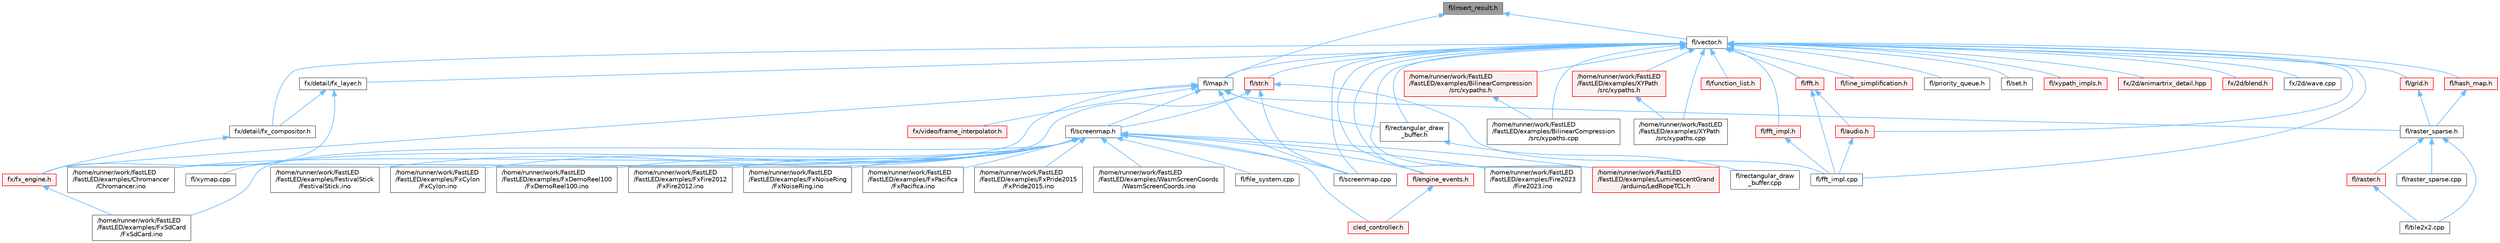 digraph "fl/insert_result.h"
{
 // INTERACTIVE_SVG=YES
 // LATEX_PDF_SIZE
  bgcolor="transparent";
  edge [fontname=Helvetica,fontsize=10,labelfontname=Helvetica,labelfontsize=10];
  node [fontname=Helvetica,fontsize=10,shape=box,height=0.2,width=0.4];
  Node1 [id="Node000001",label="fl/insert_result.h",height=0.2,width=0.4,color="gray40", fillcolor="grey60", style="filled", fontcolor="black",tooltip=" "];
  Node1 -> Node2 [id="edge1_Node000001_Node000002",dir="back",color="steelblue1",style="solid",tooltip=" "];
  Node2 [id="Node000002",label="fl/map.h",height=0.2,width=0.4,color="grey40", fillcolor="white", style="filled",URL="$dc/db7/map_8h.html",tooltip=" "];
  Node2 -> Node3 [id="edge2_Node000002_Node000003",dir="back",color="steelblue1",style="solid",tooltip=" "];
  Node3 [id="Node000003",label="/home/runner/work/FastLED\l/FastLED/examples/Chromancer\l/Chromancer.ino",height=0.2,width=0.4,color="grey40", fillcolor="white", style="filled",URL="$d1/ddb/_chromancer_8ino.html",tooltip=" "];
  Node2 -> Node4 [id="edge3_Node000002_Node000004",dir="back",color="steelblue1",style="solid",tooltip=" "];
  Node4 [id="Node000004",label="fl/raster_sparse.h",height=0.2,width=0.4,color="grey40", fillcolor="white", style="filled",URL="$d4/df9/raster__sparse_8h.html",tooltip=" "];
  Node4 -> Node5 [id="edge4_Node000004_Node000005",dir="back",color="steelblue1",style="solid",tooltip=" "];
  Node5 [id="Node000005",label="fl/raster.h",height=0.2,width=0.4,color="red", fillcolor="#FFF0F0", style="filled",URL="$d1/d1e/raster_8h.html",tooltip=" "];
  Node5 -> Node16 [id="edge5_Node000005_Node000016",dir="back",color="steelblue1",style="solid",tooltip=" "];
  Node16 [id="Node000016",label="fl/tile2x2.cpp",height=0.2,width=0.4,color="grey40", fillcolor="white", style="filled",URL="$db/d15/tile2x2_8cpp.html",tooltip=" "];
  Node4 -> Node19 [id="edge6_Node000004_Node000019",dir="back",color="steelblue1",style="solid",tooltip=" "];
  Node19 [id="Node000019",label="fl/raster_sparse.cpp",height=0.2,width=0.4,color="grey40", fillcolor="white", style="filled",URL="$d7/d58/raster__sparse_8cpp.html",tooltip=" "];
  Node4 -> Node16 [id="edge7_Node000004_Node000016",dir="back",color="steelblue1",style="solid",tooltip=" "];
  Node2 -> Node20 [id="edge8_Node000002_Node000020",dir="back",color="steelblue1",style="solid",tooltip=" "];
  Node20 [id="Node000020",label="fl/rectangular_draw\l_buffer.h",height=0.2,width=0.4,color="grey40", fillcolor="white", style="filled",URL="$d9/df3/rectangular__draw__buffer_8h.html",tooltip=" "];
  Node20 -> Node21 [id="edge9_Node000020_Node000021",dir="back",color="steelblue1",style="solid",tooltip=" "];
  Node21 [id="Node000021",label="fl/rectangular_draw\l_buffer.cpp",height=0.2,width=0.4,color="grey40", fillcolor="white", style="filled",URL="$d3/d8d/rectangular__draw__buffer_8cpp.html",tooltip=" "];
  Node2 -> Node22 [id="edge10_Node000002_Node000022",dir="back",color="steelblue1",style="solid",tooltip=" "];
  Node22 [id="Node000022",label="fl/screenmap.cpp",height=0.2,width=0.4,color="grey40", fillcolor="white", style="filled",URL="$d9/d6f/screenmap_8cpp.html",tooltip=" "];
  Node2 -> Node23 [id="edge11_Node000002_Node000023",dir="back",color="steelblue1",style="solid",tooltip=" "];
  Node23 [id="Node000023",label="fl/screenmap.h",height=0.2,width=0.4,color="grey40", fillcolor="white", style="filled",URL="$d7/d97/screenmap_8h.html",tooltip=" "];
  Node23 -> Node3 [id="edge12_Node000023_Node000003",dir="back",color="steelblue1",style="solid",tooltip=" "];
  Node23 -> Node24 [id="edge13_Node000023_Node000024",dir="back",color="steelblue1",style="solid",tooltip=" "];
  Node24 [id="Node000024",label="/home/runner/work/FastLED\l/FastLED/examples/FestivalStick\l/FestivalStick.ino",height=0.2,width=0.4,color="grey40", fillcolor="white", style="filled",URL="$dd/d43/_festival_stick_8ino.html",tooltip=" "];
  Node23 -> Node25 [id="edge14_Node000023_Node000025",dir="back",color="steelblue1",style="solid",tooltip=" "];
  Node25 [id="Node000025",label="/home/runner/work/FastLED\l/FastLED/examples/Fire2023\l/Fire2023.ino",height=0.2,width=0.4,color="grey40", fillcolor="white", style="filled",URL="$d8/d2c/_fire2023_8ino.html",tooltip=" "];
  Node23 -> Node26 [id="edge15_Node000023_Node000026",dir="back",color="steelblue1",style="solid",tooltip=" "];
  Node26 [id="Node000026",label="/home/runner/work/FastLED\l/FastLED/examples/FxCylon\l/FxCylon.ino",height=0.2,width=0.4,color="grey40", fillcolor="white", style="filled",URL="$db/d86/_fx_cylon_8ino.html",tooltip=" "];
  Node23 -> Node27 [id="edge16_Node000023_Node000027",dir="back",color="steelblue1",style="solid",tooltip=" "];
  Node27 [id="Node000027",label="/home/runner/work/FastLED\l/FastLED/examples/FxDemoReel100\l/FxDemoReel100.ino",height=0.2,width=0.4,color="grey40", fillcolor="white", style="filled",URL="$d1/d8f/_fx_demo_reel100_8ino.html",tooltip=" "];
  Node23 -> Node28 [id="edge17_Node000023_Node000028",dir="back",color="steelblue1",style="solid",tooltip=" "];
  Node28 [id="Node000028",label="/home/runner/work/FastLED\l/FastLED/examples/FxFire2012\l/FxFire2012.ino",height=0.2,width=0.4,color="grey40", fillcolor="white", style="filled",URL="$df/d57/_fx_fire2012_8ino.html",tooltip=" "];
  Node23 -> Node29 [id="edge18_Node000023_Node000029",dir="back",color="steelblue1",style="solid",tooltip=" "];
  Node29 [id="Node000029",label="/home/runner/work/FastLED\l/FastLED/examples/FxNoiseRing\l/FxNoiseRing.ino",height=0.2,width=0.4,color="grey40", fillcolor="white", style="filled",URL="$d3/dac/_fx_noise_ring_8ino.html",tooltip=" "];
  Node23 -> Node30 [id="edge19_Node000023_Node000030",dir="back",color="steelblue1",style="solid",tooltip=" "];
  Node30 [id="Node000030",label="/home/runner/work/FastLED\l/FastLED/examples/FxPacifica\l/FxPacifica.ino",height=0.2,width=0.4,color="grey40", fillcolor="white", style="filled",URL="$dc/ded/_fx_pacifica_8ino.html",tooltip=" "];
  Node23 -> Node31 [id="edge20_Node000023_Node000031",dir="back",color="steelblue1",style="solid",tooltip=" "];
  Node31 [id="Node000031",label="/home/runner/work/FastLED\l/FastLED/examples/FxPride2015\l/FxPride2015.ino",height=0.2,width=0.4,color="grey40", fillcolor="white", style="filled",URL="$d2/db0/_fx_pride2015_8ino.html",tooltip=" "];
  Node23 -> Node32 [id="edge21_Node000023_Node000032",dir="back",color="steelblue1",style="solid",tooltip=" "];
  Node32 [id="Node000032",label="/home/runner/work/FastLED\l/FastLED/examples/FxSdCard\l/FxSdCard.ino",height=0.2,width=0.4,color="grey40", fillcolor="white", style="filled",URL="$d7/d35/_fx_sd_card_8ino.html",tooltip=" "];
  Node23 -> Node33 [id="edge22_Node000023_Node000033",dir="back",color="steelblue1",style="solid",tooltip=" "];
  Node33 [id="Node000033",label="/home/runner/work/FastLED\l/FastLED/examples/LuminescentGrand\l/arduino/LedRopeTCL.h",height=0.2,width=0.4,color="red", fillcolor="#FFF0F0", style="filled",URL="$d9/d7e/_led_rope_t_c_l_8h.html",tooltip=" "];
  Node23 -> Node35 [id="edge23_Node000023_Node000035",dir="back",color="steelblue1",style="solid",tooltip=" "];
  Node35 [id="Node000035",label="/home/runner/work/FastLED\l/FastLED/examples/WasmScreenCoords\l/WasmScreenCoords.ino",height=0.2,width=0.4,color="grey40", fillcolor="white", style="filled",URL="$dc/d4d/_wasm_screen_coords_8ino.html",tooltip="Simple test for screen coordinates in the web compiled version of FastLED."];
  Node23 -> Node36 [id="edge24_Node000023_Node000036",dir="back",color="steelblue1",style="solid",tooltip=" "];
  Node36 [id="Node000036",label="cled_controller.h",height=0.2,width=0.4,color="red", fillcolor="#FFF0F0", style="filled",URL="$db/d6d/cled__controller_8h.html",tooltip="base definitions used by led controllers for writing out led data"];
  Node23 -> Node148 [id="edge25_Node000023_Node000148",dir="back",color="steelblue1",style="solid",tooltip=" "];
  Node148 [id="Node000148",label="fl/engine_events.h",height=0.2,width=0.4,color="red", fillcolor="#FFF0F0", style="filled",URL="$db/dc0/engine__events_8h.html",tooltip=" "];
  Node148 -> Node36 [id="edge26_Node000148_Node000036",dir="back",color="steelblue1",style="solid",tooltip=" "];
  Node23 -> Node158 [id="edge27_Node000023_Node000158",dir="back",color="steelblue1",style="solid",tooltip=" "];
  Node158 [id="Node000158",label="fl/file_system.cpp",height=0.2,width=0.4,color="grey40", fillcolor="white", style="filled",URL="$d4/d37/file__system_8cpp.html",tooltip=" "];
  Node23 -> Node22 [id="edge28_Node000023_Node000022",dir="back",color="steelblue1",style="solid",tooltip=" "];
  Node23 -> Node159 [id="edge29_Node000023_Node000159",dir="back",color="steelblue1",style="solid",tooltip=" "];
  Node159 [id="Node000159",label="fl/xymap.cpp",height=0.2,width=0.4,color="grey40", fillcolor="white", style="filled",URL="$d7/d09/xymap_8cpp.html",tooltip=" "];
  Node2 -> Node154 [id="edge30_Node000002_Node000154",dir="back",color="steelblue1",style="solid",tooltip=" "];
  Node154 [id="Node000154",label="fx/fx_engine.h",height=0.2,width=0.4,color="red", fillcolor="#FFF0F0", style="filled",URL="$d9/d3c/fx__engine_8h.html",tooltip=" "];
  Node154 -> Node32 [id="edge31_Node000154_Node000032",dir="back",color="steelblue1",style="solid",tooltip=" "];
  Node2 -> Node160 [id="edge32_Node000002_Node000160",dir="back",color="steelblue1",style="solid",tooltip=" "];
  Node160 [id="Node000160",label="fx/video/frame_interpolator.h",height=0.2,width=0.4,color="red", fillcolor="#FFF0F0", style="filled",URL="$d3/dda/frame__interpolator_8h.html",tooltip=" "];
  Node1 -> Node165 [id="edge33_Node000001_Node000165",dir="back",color="steelblue1",style="solid",tooltip=" "];
  Node165 [id="Node000165",label="fl/vector.h",height=0.2,width=0.4,color="grey40", fillcolor="white", style="filled",URL="$d6/d68/vector_8h.html",tooltip=" "];
  Node165 -> Node166 [id="edge34_Node000165_Node000166",dir="back",color="steelblue1",style="solid",tooltip=" "];
  Node166 [id="Node000166",label="/home/runner/work/FastLED\l/FastLED/examples/BilinearCompression\l/src/xypaths.cpp",height=0.2,width=0.4,color="grey40", fillcolor="white", style="filled",URL="$d4/dda/_bilinear_compression_2src_2xypaths_8cpp.html",tooltip=" "];
  Node165 -> Node167 [id="edge35_Node000165_Node000167",dir="back",color="steelblue1",style="solid",tooltip=" "];
  Node167 [id="Node000167",label="/home/runner/work/FastLED\l/FastLED/examples/BilinearCompression\l/src/xypaths.h",height=0.2,width=0.4,color="red", fillcolor="#FFF0F0", style="filled",URL="$dd/d43/_bilinear_compression_2src_2xypaths_8h.html",tooltip=" "];
  Node167 -> Node166 [id="edge36_Node000167_Node000166",dir="back",color="steelblue1",style="solid",tooltip=" "];
  Node165 -> Node25 [id="edge37_Node000165_Node000025",dir="back",color="steelblue1",style="solid",tooltip=" "];
  Node165 -> Node33 [id="edge38_Node000165_Node000033",dir="back",color="steelblue1",style="solid",tooltip=" "];
  Node165 -> Node168 [id="edge39_Node000165_Node000168",dir="back",color="steelblue1",style="solid",tooltip=" "];
  Node168 [id="Node000168",label="/home/runner/work/FastLED\l/FastLED/examples/XYPath\l/src/xypaths.cpp",height=0.2,width=0.4,color="grey40", fillcolor="white", style="filled",URL="$d8/d55/_x_y_path_2src_2xypaths_8cpp.html",tooltip=" "];
  Node165 -> Node169 [id="edge40_Node000165_Node000169",dir="back",color="steelblue1",style="solid",tooltip=" "];
  Node169 [id="Node000169",label="/home/runner/work/FastLED\l/FastLED/examples/XYPath\l/src/xypaths.h",height=0.2,width=0.4,color="red", fillcolor="#FFF0F0", style="filled",URL="$d7/d5e/_x_y_path_2src_2xypaths_8h.html",tooltip=" "];
  Node169 -> Node168 [id="edge41_Node000169_Node000168",dir="back",color="steelblue1",style="solid",tooltip=" "];
  Node165 -> Node170 [id="edge42_Node000165_Node000170",dir="back",color="steelblue1",style="solid",tooltip=" "];
  Node170 [id="Node000170",label="fl/audio.h",height=0.2,width=0.4,color="red", fillcolor="#FFF0F0", style="filled",URL="$da/d09/audio_8h.html",tooltip=" "];
  Node170 -> Node114 [id="edge43_Node000170_Node000114",dir="back",color="steelblue1",style="solid",tooltip=" "];
  Node114 [id="Node000114",label="fl/fft_impl.cpp",height=0.2,width=0.4,color="grey40", fillcolor="white", style="filled",URL="$d1/dff/fft__impl_8cpp.html",tooltip=" "];
  Node165 -> Node148 [id="edge44_Node000165_Node000148",dir="back",color="steelblue1",style="solid",tooltip=" "];
  Node165 -> Node173 [id="edge45_Node000165_Node000173",dir="back",color="steelblue1",style="solid",tooltip=" "];
  Node173 [id="Node000173",label="fl/fft.h",height=0.2,width=0.4,color="red", fillcolor="#FFF0F0", style="filled",URL="$d7/d76/fft_8h.html",tooltip=" "];
  Node173 -> Node170 [id="edge46_Node000173_Node000170",dir="back",color="steelblue1",style="solid",tooltip=" "];
  Node173 -> Node114 [id="edge47_Node000173_Node000114",dir="back",color="steelblue1",style="solid",tooltip=" "];
  Node165 -> Node114 [id="edge48_Node000165_Node000114",dir="back",color="steelblue1",style="solid",tooltip=" "];
  Node165 -> Node176 [id="edge49_Node000165_Node000176",dir="back",color="steelblue1",style="solid",tooltip=" "];
  Node176 [id="Node000176",label="fl/fft_impl.h",height=0.2,width=0.4,color="red", fillcolor="#FFF0F0", style="filled",URL="$df/d73/fft__impl_8h.html",tooltip=" "];
  Node176 -> Node114 [id="edge50_Node000176_Node000114",dir="back",color="steelblue1",style="solid",tooltip=" "];
  Node165 -> Node177 [id="edge51_Node000165_Node000177",dir="back",color="steelblue1",style="solid",tooltip=" "];
  Node177 [id="Node000177",label="fl/function_list.h",height=0.2,width=0.4,color="red", fillcolor="#FFF0F0", style="filled",URL="$d0/d64/function__list_8h.html",tooltip=" "];
  Node165 -> Node178 [id="edge52_Node000165_Node000178",dir="back",color="steelblue1",style="solid",tooltip=" "];
  Node178 [id="Node000178",label="fl/grid.h",height=0.2,width=0.4,color="red", fillcolor="#FFF0F0", style="filled",URL="$da/d15/grid_8h.html",tooltip=" "];
  Node178 -> Node4 [id="edge53_Node000178_Node000004",dir="back",color="steelblue1",style="solid",tooltip=" "];
  Node165 -> Node181 [id="edge54_Node000165_Node000181",dir="back",color="steelblue1",style="solid",tooltip=" "];
  Node181 [id="Node000181",label="fl/hash_map.h",height=0.2,width=0.4,color="red", fillcolor="#FFF0F0", style="filled",URL="$d6/d13/hash__map_8h.html",tooltip=" "];
  Node181 -> Node4 [id="edge55_Node000181_Node000004",dir="back",color="steelblue1",style="solid",tooltip=" "];
  Node165 -> Node184 [id="edge56_Node000165_Node000184",dir="back",color="steelblue1",style="solid",tooltip=" "];
  Node184 [id="Node000184",label="fl/line_simplification.h",height=0.2,width=0.4,color="red", fillcolor="#FFF0F0", style="filled",URL="$d8/da7/line__simplification_8h.html",tooltip=" "];
  Node165 -> Node2 [id="edge57_Node000165_Node000002",dir="back",color="steelblue1",style="solid",tooltip=" "];
  Node165 -> Node186 [id="edge58_Node000165_Node000186",dir="back",color="steelblue1",style="solid",tooltip=" "];
  Node186 [id="Node000186",label="fl/priority_queue.h",height=0.2,width=0.4,color="grey40", fillcolor="white", style="filled",URL="$d4/da1/priority__queue_8h.html",tooltip=" "];
  Node165 -> Node20 [id="edge59_Node000165_Node000020",dir="back",color="steelblue1",style="solid",tooltip=" "];
  Node165 -> Node22 [id="edge60_Node000165_Node000022",dir="back",color="steelblue1",style="solid",tooltip=" "];
  Node165 -> Node187 [id="edge61_Node000165_Node000187",dir="back",color="steelblue1",style="solid",tooltip=" "];
  Node187 [id="Node000187",label="fl/set.h",height=0.2,width=0.4,color="grey40", fillcolor="white", style="filled",URL="$d4/d13/set_8h.html",tooltip=" "];
  Node165 -> Node188 [id="edge62_Node000165_Node000188",dir="back",color="steelblue1",style="solid",tooltip=" "];
  Node188 [id="Node000188",label="fl/str.h",height=0.2,width=0.4,color="red", fillcolor="#FFF0F0", style="filled",URL="$d1/d93/str_8h.html",tooltip=" "];
  Node188 -> Node3 [id="edge63_Node000188_Node000003",dir="back",color="steelblue1",style="solid",tooltip=" "];
  Node188 -> Node114 [id="edge64_Node000188_Node000114",dir="back",color="steelblue1",style="solid",tooltip=" "];
  Node188 -> Node22 [id="edge65_Node000188_Node000022",dir="back",color="steelblue1",style="solid",tooltip=" "];
  Node188 -> Node23 [id="edge66_Node000188_Node000023",dir="back",color="steelblue1",style="solid",tooltip=" "];
  Node165 -> Node205 [id="edge67_Node000165_Node000205",dir="back",color="steelblue1",style="solid",tooltip=" "];
  Node205 [id="Node000205",label="fl/xypath_impls.h",height=0.2,width=0.4,color="red", fillcolor="#FFF0F0", style="filled",URL="$d8/d5f/xypath__impls_8h.html",tooltip=" "];
  Node165 -> Node258 [id="edge68_Node000165_Node000258",dir="back",color="steelblue1",style="solid",tooltip=" "];
  Node258 [id="Node000258",label="fx/2d/animartrix_detail.hpp",height=0.2,width=0.4,color="red", fillcolor="#FFF0F0", style="filled",URL="$d3/d3b/animartrix__detail_8hpp.html",tooltip=" "];
  Node165 -> Node228 [id="edge69_Node000165_Node000228",dir="back",color="steelblue1",style="solid",tooltip=" "];
  Node228 [id="Node000228",label="fx/2d/blend.h",height=0.2,width=0.4,color="red", fillcolor="#FFF0F0", style="filled",URL="$d8/d4e/blend_8h.html",tooltip=" "];
  Node165 -> Node143 [id="edge70_Node000165_Node000143",dir="back",color="steelblue1",style="solid",tooltip=" "];
  Node143 [id="Node000143",label="fx/2d/wave.cpp",height=0.2,width=0.4,color="grey40", fillcolor="white", style="filled",URL="$d4/d7c/src_2fx_22d_2wave_8cpp.html",tooltip=" "];
  Node165 -> Node232 [id="edge71_Node000165_Node000232",dir="back",color="steelblue1",style="solid",tooltip=" "];
  Node232 [id="Node000232",label="fx/detail/fx_compositor.h",height=0.2,width=0.4,color="grey40", fillcolor="white", style="filled",URL="$d5/d6b/fx__compositor_8h.html",tooltip=" "];
  Node232 -> Node154 [id="edge72_Node000232_Node000154",dir="back",color="steelblue1",style="solid",tooltip=" "];
  Node165 -> Node231 [id="edge73_Node000165_Node000231",dir="back",color="steelblue1",style="solid",tooltip=" "];
  Node231 [id="Node000231",label="fx/detail/fx_layer.h",height=0.2,width=0.4,color="grey40", fillcolor="white", style="filled",URL="$d7/d2f/fx__layer_8h.html",tooltip=" "];
  Node231 -> Node232 [id="edge74_Node000231_Node000232",dir="back",color="steelblue1",style="solid",tooltip=" "];
  Node231 -> Node154 [id="edge75_Node000231_Node000154",dir="back",color="steelblue1",style="solid",tooltip=" "];
}
